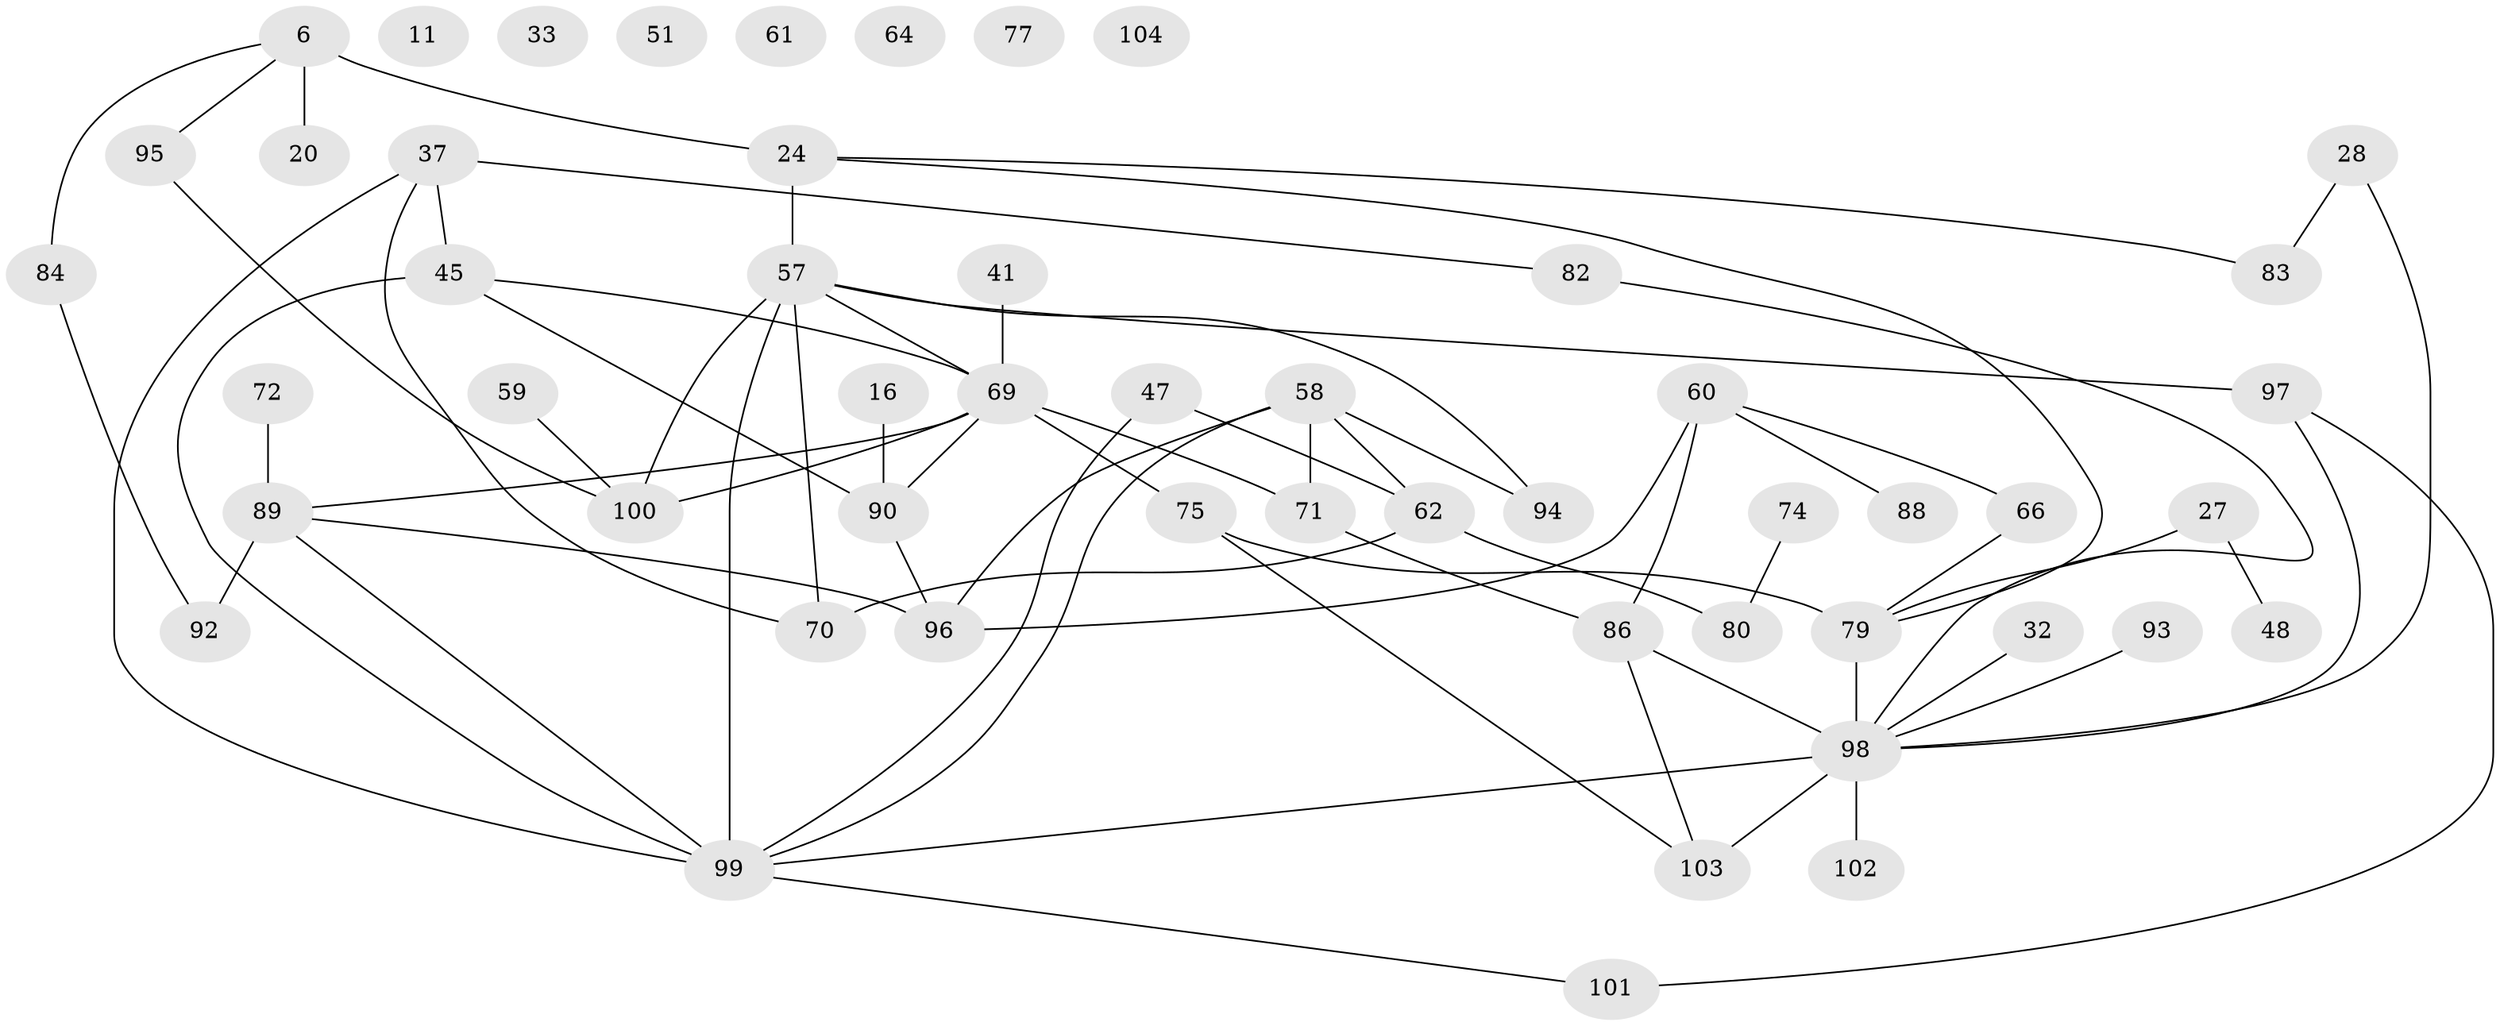 // original degree distribution, {2: 0.27884615384615385, 3: 0.25, 6: 0.057692307692307696, 5: 0.0673076923076923, 4: 0.11538461538461539, 0: 0.0673076923076923, 1: 0.16346153846153846}
// Generated by graph-tools (version 1.1) at 2025/40/03/09/25 04:40:33]
// undirected, 52 vertices, 69 edges
graph export_dot {
graph [start="1"]
  node [color=gray90,style=filled];
  6 [super="+1"];
  11;
  16;
  20;
  24 [super="+13"];
  27 [super="+19"];
  28;
  32;
  33;
  37 [super="+34"];
  41;
  45;
  47;
  48;
  51;
  57 [super="+44+46"];
  58 [super="+17+21"];
  59;
  60 [super="+35"];
  61;
  62;
  64;
  66;
  69 [super="+9+39+68"];
  70 [super="+10"];
  71;
  72;
  74;
  75;
  77;
  79 [super="+23"];
  80 [super="+8"];
  82;
  83;
  84;
  86;
  88;
  89 [super="+25+65"];
  90 [super="+76+42"];
  92;
  93;
  94;
  95 [super="+36"];
  96;
  97 [super="+54"];
  98 [super="+5+52+67+91"];
  99 [super="+43+87+85"];
  100 [super="+78"];
  101;
  102;
  103 [super="+81"];
  104;
  6 -- 20;
  6 -- 24 [weight=2];
  6 -- 84;
  6 -- 95;
  16 -- 90;
  24 -- 57;
  24 -- 83;
  24 -- 79;
  27 -- 48;
  27 -- 79;
  28 -- 83;
  28 -- 98;
  32 -- 98;
  37 -- 45 [weight=2];
  37 -- 70;
  37 -- 82;
  37 -- 99 [weight=2];
  41 -- 69;
  45 -- 90;
  45 -- 69;
  45 -- 99;
  47 -- 62;
  47 -- 99;
  57 -- 70;
  57 -- 97 [weight=2];
  57 -- 99 [weight=3];
  57 -- 69;
  57 -- 94;
  57 -- 100;
  58 -- 62;
  58 -- 94;
  58 -- 96;
  58 -- 71;
  58 -- 99;
  59 -- 100;
  60 -- 86 [weight=2];
  60 -- 96;
  60 -- 66;
  60 -- 88;
  62 -- 70 [weight=2];
  62 -- 80;
  66 -- 79;
  69 -- 100 [weight=2];
  69 -- 71;
  69 -- 75;
  69 -- 89;
  69 -- 90;
  71 -- 86;
  72 -- 89;
  74 -- 80;
  75 -- 79;
  75 -- 103;
  79 -- 98 [weight=4];
  82 -- 98;
  84 -- 92;
  86 -- 98;
  86 -- 103;
  89 -- 96;
  89 -- 99;
  89 -- 92;
  90 -- 96 [weight=2];
  93 -- 98;
  95 -- 100;
  97 -- 101;
  97 -- 98;
  98 -- 102;
  98 -- 103 [weight=2];
  98 -- 99 [weight=2];
  99 -- 101;
}
